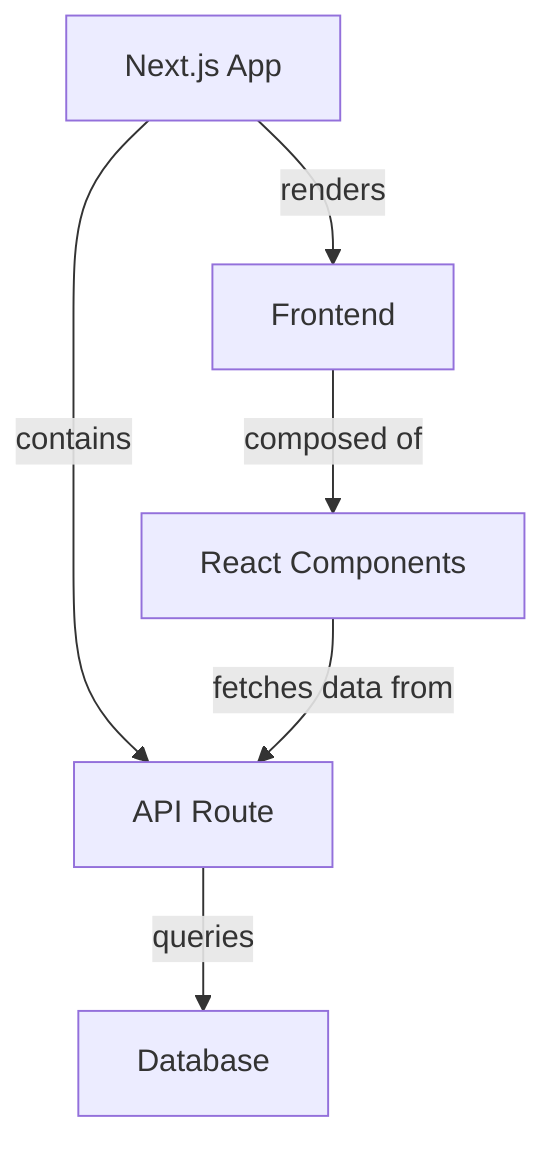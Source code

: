 graph TD;
    n0["Frontend"];
    n1["Next.js App"];
    n2["API Route"];
    n3["Database"];
    n4["React Components"];

    n1 -->|renders| n0;
    n1 -->|contains| n2;
    n2 -->|queries| n3;
    n0 -->|"composed of"| n4;
    n4 -->|"fetches data from"| n2;